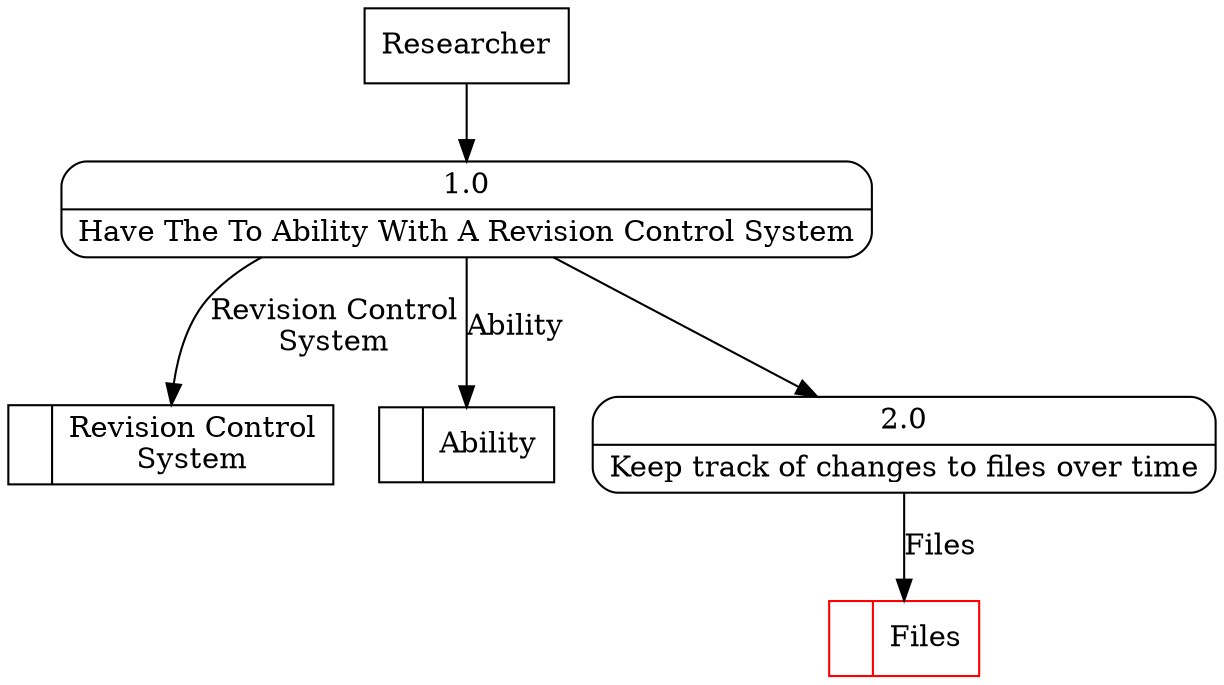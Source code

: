 digraph dfd2{ 
node[shape=record]
200 [label="<f0>  |<f1> Revision Control\nSystem " ];
201 [label="<f0>  |<f1> Ability " ];
202 [label="Researcher" shape=box];
203 [label="{<f0> 1.0|<f1> Have The To Ability With A Revision Control System }" shape=Mrecord];
2 [label="{<f0> 2.0|<f1> Keep track of changes to files over time }" shape=Mrecord];
203 -> 2
1001 [label="<f0>  |<f1> Files " color=red];
2 -> 1001 [label="Files"]
202 -> 203
203 -> 201 [label="Ability"]
203 -> 200 [label="Revision Control\nSystem"]
}